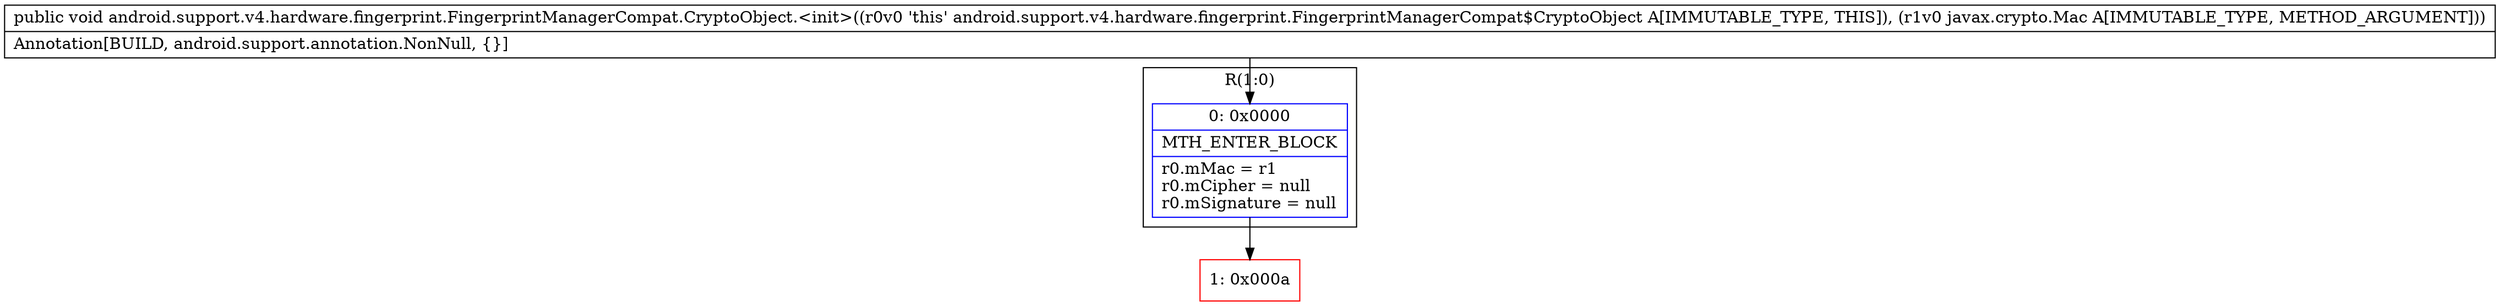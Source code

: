 digraph "CFG forandroid.support.v4.hardware.fingerprint.FingerprintManagerCompat.CryptoObject.\<init\>(Ljavax\/crypto\/Mac;)V" {
subgraph cluster_Region_925828845 {
label = "R(1:0)";
node [shape=record,color=blue];
Node_0 [shape=record,label="{0\:\ 0x0000|MTH_ENTER_BLOCK\l|r0.mMac = r1\lr0.mCipher = null\lr0.mSignature = null\l}"];
}
Node_1 [shape=record,color=red,label="{1\:\ 0x000a}"];
MethodNode[shape=record,label="{public void android.support.v4.hardware.fingerprint.FingerprintManagerCompat.CryptoObject.\<init\>((r0v0 'this' android.support.v4.hardware.fingerprint.FingerprintManagerCompat$CryptoObject A[IMMUTABLE_TYPE, THIS]), (r1v0 javax.crypto.Mac A[IMMUTABLE_TYPE, METHOD_ARGUMENT]))  | Annotation[BUILD, android.support.annotation.NonNull, \{\}]\l}"];
MethodNode -> Node_0;
Node_0 -> Node_1;
}

